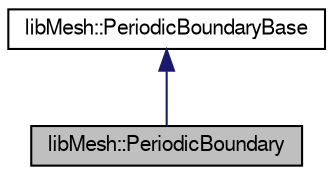 digraph "libMesh::PeriodicBoundary"
{
  edge [fontname="FreeSans",fontsize="10",labelfontname="FreeSans",labelfontsize="10"];
  node [fontname="FreeSans",fontsize="10",shape=record];
  Node1 [label="libMesh::PeriodicBoundary",height=0.2,width=0.4,color="black", fillcolor="grey75", style="filled", fontcolor="black"];
  Node2 -> Node1 [dir="back",color="midnightblue",fontsize="10",style="solid",fontname="FreeSans"];
  Node2 [label="libMesh::PeriodicBoundaryBase",height=0.2,width=0.4,color="black", fillcolor="white", style="filled",URL="$classlibMesh_1_1PeriodicBoundaryBase.html"];
}
